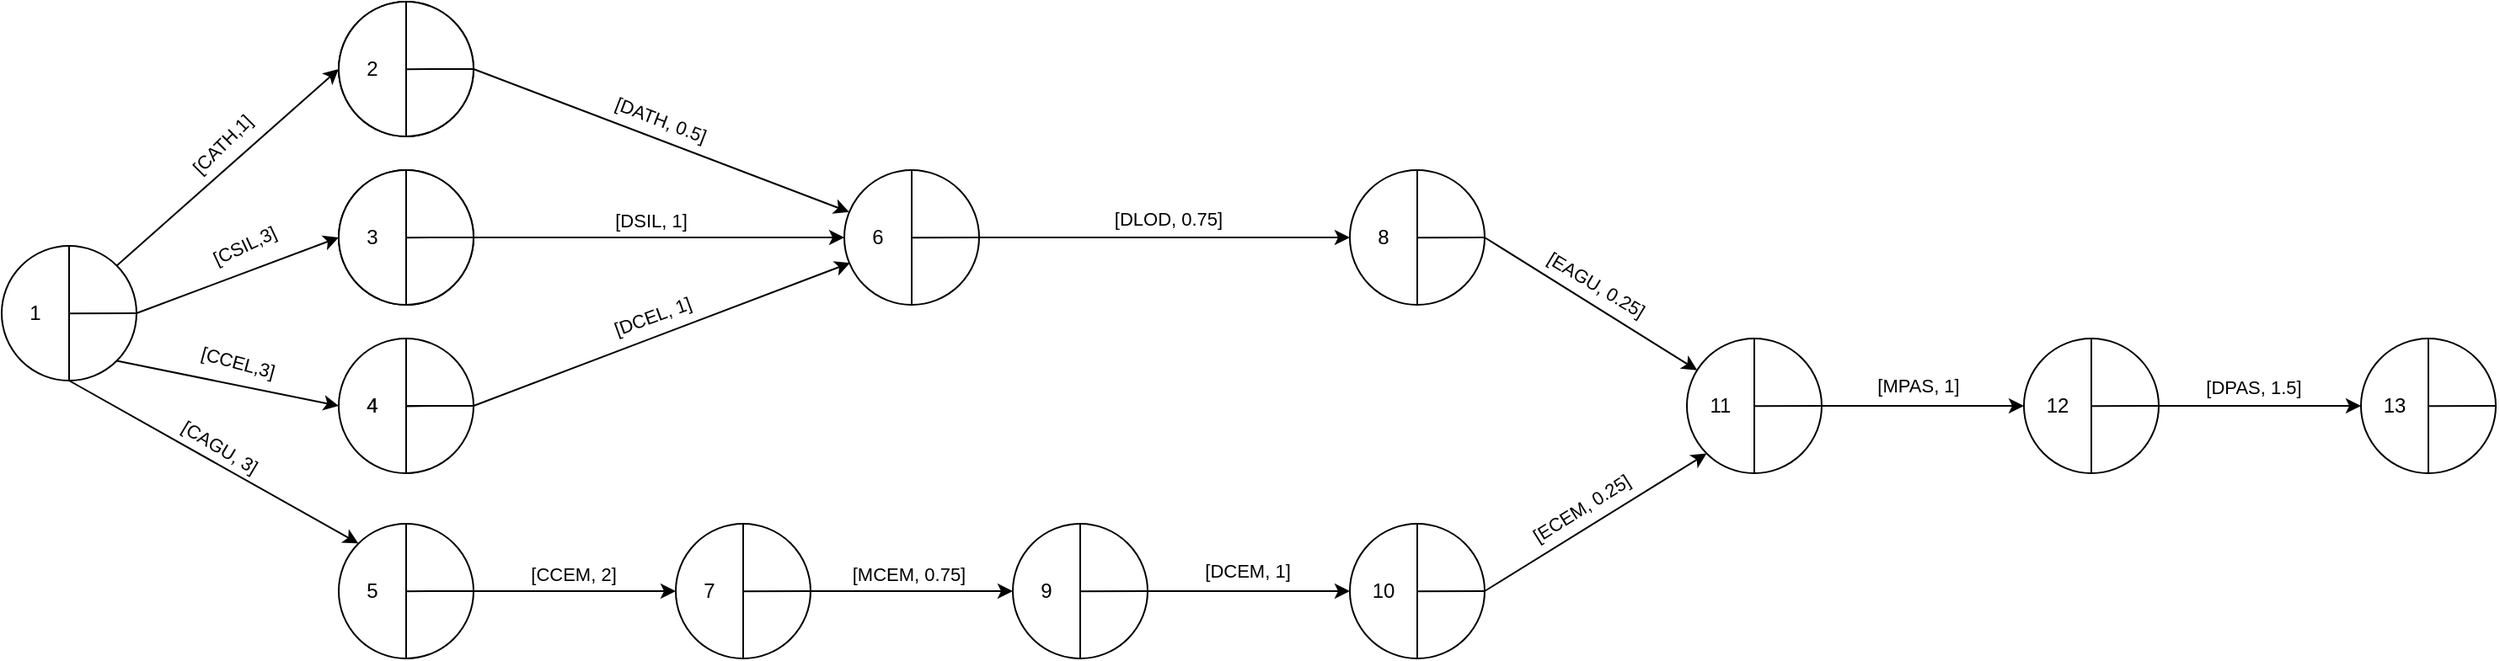 <mxfile version="24.5.3" type="device">
  <diagram name="Página-1" id="ztbEaIJMpb_8b0mS4M1y">
    <mxGraphModel dx="1154" dy="606" grid="1" gridSize="10" guides="1" tooltips="1" connect="1" arrows="1" fold="1" page="1" pageScale="1" pageWidth="1169" pageHeight="827" math="0" shadow="0">
      <root>
        <mxCell id="0" />
        <mxCell id="1" parent="0" />
        <mxCell id="QgQMkPNOTrtYwTF4fqQ_-2" value="" style="group" parent="1" vertex="1" connectable="0">
          <mxGeometry y="185" width="80" height="80" as="geometry" />
        </mxCell>
        <mxCell id="QgQMkPNOTrtYwTF4fqQ_-3" value="" style="shape=lineEllipse;line=vertical;perimeter=ellipsePerimeter;whiteSpace=wrap;html=1;backgroundOutline=1;" parent="QgQMkPNOTrtYwTF4fqQ_-2" vertex="1">
          <mxGeometry width="80" height="80" as="geometry" />
        </mxCell>
        <mxCell id="QgQMkPNOTrtYwTF4fqQ_-4" value="" style="endArrow=none;html=1;rounded=0;exitX=0.492;exitY=0.501;exitDx=0;exitDy=0;exitPerimeter=0;" parent="QgQMkPNOTrtYwTF4fqQ_-2" edge="1">
          <mxGeometry width="50" height="50" relative="1" as="geometry">
            <mxPoint x="40.36" y="40.08" as="sourcePoint" />
            <mxPoint x="80" y="40" as="targetPoint" />
          </mxGeometry>
        </mxCell>
        <mxCell id="QgQMkPNOTrtYwTF4fqQ_-5" value="" style="group" parent="QgQMkPNOTrtYwTF4fqQ_-2" vertex="1" connectable="0">
          <mxGeometry y="10" width="70" height="60" as="geometry" />
        </mxCell>
        <mxCell id="QgQMkPNOTrtYwTF4fqQ_-8" value="1" style="text;html=1;align=center;verticalAlign=middle;whiteSpace=wrap;rounded=0;" parent="QgQMkPNOTrtYwTF4fqQ_-5" vertex="1">
          <mxGeometry y="15" width="40" height="30" as="geometry" />
        </mxCell>
        <mxCell id="QgQMkPNOTrtYwTF4fqQ_-33" value="" style="endArrow=classic;html=1;rounded=0;exitX=1;exitY=0;exitDx=0;exitDy=0;" parent="1" source="QgQMkPNOTrtYwTF4fqQ_-3" edge="1">
          <mxGeometry width="50" height="50" relative="1" as="geometry">
            <mxPoint x="150" y="180" as="sourcePoint" />
            <mxPoint x="200" y="80" as="targetPoint" />
          </mxGeometry>
        </mxCell>
        <mxCell id="QgQMkPNOTrtYwTF4fqQ_-39" value="[CATH,1]" style="edgeLabel;html=1;align=center;verticalAlign=middle;resizable=0;points=[];rotation=-45;" parent="QgQMkPNOTrtYwTF4fqQ_-33" vertex="1" connectable="0">
          <mxGeometry x="-0.025" y="-1" relative="1" as="geometry">
            <mxPoint x="-3" y="-15" as="offset" />
          </mxGeometry>
        </mxCell>
        <mxCell id="QgQMkPNOTrtYwTF4fqQ_-34" value="" style="group" parent="1" vertex="1" connectable="0">
          <mxGeometry x="200" y="40" width="80" height="80" as="geometry" />
        </mxCell>
        <mxCell id="QgQMkPNOTrtYwTF4fqQ_-35" value="" style="shape=lineEllipse;line=vertical;perimeter=ellipsePerimeter;whiteSpace=wrap;html=1;backgroundOutline=1;" parent="QgQMkPNOTrtYwTF4fqQ_-34" vertex="1">
          <mxGeometry width="80" height="80" as="geometry" />
        </mxCell>
        <mxCell id="QgQMkPNOTrtYwTF4fqQ_-36" value="" style="endArrow=none;html=1;rounded=0;exitX=0.492;exitY=0.501;exitDx=0;exitDy=0;exitPerimeter=0;" parent="QgQMkPNOTrtYwTF4fqQ_-34" edge="1">
          <mxGeometry width="50" height="50" relative="1" as="geometry">
            <mxPoint x="40.36" y="40.08" as="sourcePoint" />
            <mxPoint x="80" y="40" as="targetPoint" />
          </mxGeometry>
        </mxCell>
        <mxCell id="QgQMkPNOTrtYwTF4fqQ_-37" value="" style="group" parent="QgQMkPNOTrtYwTF4fqQ_-34" vertex="1" connectable="0">
          <mxGeometry y="10" width="70" height="60" as="geometry" />
        </mxCell>
        <mxCell id="QgQMkPNOTrtYwTF4fqQ_-38" value="2" style="text;html=1;align=center;verticalAlign=middle;whiteSpace=wrap;rounded=0;" parent="QgQMkPNOTrtYwTF4fqQ_-37" vertex="1">
          <mxGeometry y="15" width="40" height="30" as="geometry" />
        </mxCell>
        <mxCell id="QgQMkPNOTrtYwTF4fqQ_-40" value="" style="group" parent="1" vertex="1" connectable="0">
          <mxGeometry x="200" y="140" width="80" height="80" as="geometry" />
        </mxCell>
        <mxCell id="QgQMkPNOTrtYwTF4fqQ_-41" value="" style="shape=lineEllipse;line=vertical;perimeter=ellipsePerimeter;whiteSpace=wrap;html=1;backgroundOutline=1;" parent="QgQMkPNOTrtYwTF4fqQ_-40" vertex="1">
          <mxGeometry width="80" height="80" as="geometry" />
        </mxCell>
        <mxCell id="QgQMkPNOTrtYwTF4fqQ_-42" value="" style="endArrow=none;html=1;rounded=0;exitX=0.492;exitY=0.501;exitDx=0;exitDy=0;exitPerimeter=0;" parent="QgQMkPNOTrtYwTF4fqQ_-40" edge="1">
          <mxGeometry width="50" height="50" relative="1" as="geometry">
            <mxPoint x="40.36" y="40.08" as="sourcePoint" />
            <mxPoint x="80" y="40" as="targetPoint" />
          </mxGeometry>
        </mxCell>
        <mxCell id="QgQMkPNOTrtYwTF4fqQ_-43" value="" style="group" parent="QgQMkPNOTrtYwTF4fqQ_-40" vertex="1" connectable="0">
          <mxGeometry y="10" width="70" height="60" as="geometry" />
        </mxCell>
        <mxCell id="QgQMkPNOTrtYwTF4fqQ_-44" value="3" style="text;html=1;align=center;verticalAlign=middle;whiteSpace=wrap;rounded=0;" parent="QgQMkPNOTrtYwTF4fqQ_-43" vertex="1">
          <mxGeometry y="15" width="40" height="30" as="geometry" />
        </mxCell>
        <mxCell id="QgQMkPNOTrtYwTF4fqQ_-45" value="" style="endArrow=classic;html=1;rounded=0;exitX=1;exitY=0.5;exitDx=0;exitDy=0;entryX=0;entryY=0.5;entryDx=0;entryDy=0;" parent="1" source="QgQMkPNOTrtYwTF4fqQ_-3" target="QgQMkPNOTrtYwTF4fqQ_-44" edge="1">
          <mxGeometry width="50" height="50" relative="1" as="geometry">
            <mxPoint x="150" y="180" as="sourcePoint" />
            <mxPoint x="200" y="130" as="targetPoint" />
          </mxGeometry>
        </mxCell>
        <mxCell id="QgQMkPNOTrtYwTF4fqQ_-46" value="[CSIL,3]" style="edgeLabel;html=1;align=center;verticalAlign=middle;resizable=0;points=[];rotation=-25;" parent="QgQMkPNOTrtYwTF4fqQ_-45" vertex="1" connectable="0">
          <mxGeometry x="-0.033" y="2" relative="1" as="geometry">
            <mxPoint x="6" y="-16" as="offset" />
          </mxGeometry>
        </mxCell>
        <mxCell id="QgQMkPNOTrtYwTF4fqQ_-47" value="" style="group" parent="1" vertex="1" connectable="0">
          <mxGeometry x="200" y="240" width="80" height="80" as="geometry" />
        </mxCell>
        <mxCell id="QgQMkPNOTrtYwTF4fqQ_-48" value="" style="shape=lineEllipse;line=vertical;perimeter=ellipsePerimeter;whiteSpace=wrap;html=1;backgroundOutline=1;" parent="QgQMkPNOTrtYwTF4fqQ_-47" vertex="1">
          <mxGeometry width="80" height="80" as="geometry" />
        </mxCell>
        <mxCell id="QgQMkPNOTrtYwTF4fqQ_-49" value="" style="endArrow=none;html=1;rounded=0;exitX=0.492;exitY=0.501;exitDx=0;exitDy=0;exitPerimeter=0;" parent="QgQMkPNOTrtYwTF4fqQ_-47" edge="1">
          <mxGeometry width="50" height="50" relative="1" as="geometry">
            <mxPoint x="40.36" y="40.08" as="sourcePoint" />
            <mxPoint x="80" y="40" as="targetPoint" />
          </mxGeometry>
        </mxCell>
        <mxCell id="QgQMkPNOTrtYwTF4fqQ_-50" value="" style="group" parent="QgQMkPNOTrtYwTF4fqQ_-47" vertex="1" connectable="0">
          <mxGeometry y="10" width="70" height="60" as="geometry" />
        </mxCell>
        <mxCell id="QgQMkPNOTrtYwTF4fqQ_-51" value="4" style="text;html=1;align=center;verticalAlign=middle;whiteSpace=wrap;rounded=0;" parent="QgQMkPNOTrtYwTF4fqQ_-50" vertex="1">
          <mxGeometry y="15" width="40" height="30" as="geometry" />
        </mxCell>
        <mxCell id="QgQMkPNOTrtYwTF4fqQ_-52" value="" style="endArrow=classic;html=1;rounded=0;exitX=1;exitY=1;exitDx=0;exitDy=0;entryX=0;entryY=0.5;entryDx=0;entryDy=0;" parent="1" source="QgQMkPNOTrtYwTF4fqQ_-3" target="QgQMkPNOTrtYwTF4fqQ_-51" edge="1">
          <mxGeometry width="50" height="50" relative="1" as="geometry">
            <mxPoint x="150" y="240" as="sourcePoint" />
            <mxPoint x="200" y="190" as="targetPoint" />
          </mxGeometry>
        </mxCell>
        <mxCell id="QgQMkPNOTrtYwTF4fqQ_-53" value="[CCEL,3]" style="edgeLabel;html=1;align=center;verticalAlign=middle;resizable=0;points=[];rotation=15;" parent="QgQMkPNOTrtYwTF4fqQ_-52" vertex="1" connectable="0">
          <mxGeometry x="0.127" y="1" relative="1" as="geometry">
            <mxPoint x="-3" y="-14" as="offset" />
          </mxGeometry>
        </mxCell>
        <mxCell id="QgQMkPNOTrtYwTF4fqQ_-60" value="" style="group" parent="1" vertex="1" connectable="0">
          <mxGeometry x="200" y="350" width="80" height="80" as="geometry" />
        </mxCell>
        <mxCell id="QgQMkPNOTrtYwTF4fqQ_-61" value="" style="shape=lineEllipse;line=vertical;perimeter=ellipsePerimeter;whiteSpace=wrap;html=1;backgroundOutline=1;" parent="QgQMkPNOTrtYwTF4fqQ_-60" vertex="1">
          <mxGeometry width="80" height="80" as="geometry" />
        </mxCell>
        <mxCell id="QgQMkPNOTrtYwTF4fqQ_-62" value="" style="endArrow=none;html=1;rounded=0;exitX=0.492;exitY=0.501;exitDx=0;exitDy=0;exitPerimeter=0;" parent="QgQMkPNOTrtYwTF4fqQ_-60" edge="1">
          <mxGeometry width="50" height="50" relative="1" as="geometry">
            <mxPoint x="40.36" y="40.08" as="sourcePoint" />
            <mxPoint x="80" y="40" as="targetPoint" />
          </mxGeometry>
        </mxCell>
        <mxCell id="QgQMkPNOTrtYwTF4fqQ_-63" value="" style="group" parent="QgQMkPNOTrtYwTF4fqQ_-60" vertex="1" connectable="0">
          <mxGeometry y="10" width="70" height="60" as="geometry" />
        </mxCell>
        <mxCell id="QgQMkPNOTrtYwTF4fqQ_-64" value="5" style="text;html=1;align=center;verticalAlign=middle;whiteSpace=wrap;rounded=0;" parent="QgQMkPNOTrtYwTF4fqQ_-63" vertex="1">
          <mxGeometry y="15" width="40" height="30" as="geometry" />
        </mxCell>
        <mxCell id="QgQMkPNOTrtYwTF4fqQ_-65" value="" style="endArrow=classic;html=1;rounded=0;exitX=0.5;exitY=1;exitDx=0;exitDy=0;entryX=0;entryY=0;entryDx=0;entryDy=0;" parent="1" source="QgQMkPNOTrtYwTF4fqQ_-3" target="QgQMkPNOTrtYwTF4fqQ_-61" edge="1">
          <mxGeometry width="50" height="50" relative="1" as="geometry">
            <mxPoint x="390" y="390" as="sourcePoint" />
            <mxPoint x="440" y="340" as="targetPoint" />
          </mxGeometry>
        </mxCell>
        <mxCell id="QgQMkPNOTrtYwTF4fqQ_-66" value="[CAGU, 3]" style="edgeLabel;html=1;align=center;verticalAlign=middle;resizable=0;points=[];rotation=31;" parent="QgQMkPNOTrtYwTF4fqQ_-65" vertex="1" connectable="0">
          <mxGeometry x="-0.13" relative="1" as="geometry">
            <mxPoint x="14" y="-3" as="offset" />
          </mxGeometry>
        </mxCell>
        <mxCell id="h3vyyUVWs3sO6inEHpiN-8" value="" style="group" parent="1" vertex="1" connectable="0">
          <mxGeometry x="200" y="40" width="80" height="80" as="geometry" />
        </mxCell>
        <mxCell id="h3vyyUVWs3sO6inEHpiN-9" value="" style="shape=lineEllipse;line=vertical;perimeter=ellipsePerimeter;whiteSpace=wrap;html=1;backgroundOutline=1;" parent="h3vyyUVWs3sO6inEHpiN-8" vertex="1">
          <mxGeometry width="80" height="80" as="geometry" />
        </mxCell>
        <mxCell id="h3vyyUVWs3sO6inEHpiN-10" value="" style="endArrow=none;html=1;rounded=0;exitX=0.492;exitY=0.501;exitDx=0;exitDy=0;exitPerimeter=0;" parent="h3vyyUVWs3sO6inEHpiN-8" edge="1">
          <mxGeometry width="50" height="50" relative="1" as="geometry">
            <mxPoint x="40.36" y="40.08" as="sourcePoint" />
            <mxPoint x="80" y="40" as="targetPoint" />
          </mxGeometry>
        </mxCell>
        <mxCell id="h3vyyUVWs3sO6inEHpiN-11" value="" style="group" parent="h3vyyUVWs3sO6inEHpiN-8" vertex="1" connectable="0">
          <mxGeometry y="10" width="70" height="60" as="geometry" />
        </mxCell>
        <mxCell id="h3vyyUVWs3sO6inEHpiN-12" value="2" style="text;html=1;align=center;verticalAlign=middle;whiteSpace=wrap;rounded=0;" parent="h3vyyUVWs3sO6inEHpiN-11" vertex="1">
          <mxGeometry y="15" width="40" height="30" as="geometry" />
        </mxCell>
        <mxCell id="h3vyyUVWs3sO6inEHpiN-13" value="" style="group" parent="1" vertex="1" connectable="0">
          <mxGeometry x="200" y="140" width="80" height="80" as="geometry" />
        </mxCell>
        <mxCell id="h3vyyUVWs3sO6inEHpiN-14" value="" style="shape=lineEllipse;line=vertical;perimeter=ellipsePerimeter;whiteSpace=wrap;html=1;backgroundOutline=1;" parent="h3vyyUVWs3sO6inEHpiN-13" vertex="1">
          <mxGeometry width="80" height="80" as="geometry" />
        </mxCell>
        <mxCell id="h3vyyUVWs3sO6inEHpiN-15" value="" style="endArrow=none;html=1;rounded=0;exitX=0.492;exitY=0.501;exitDx=0;exitDy=0;exitPerimeter=0;" parent="h3vyyUVWs3sO6inEHpiN-13" edge="1">
          <mxGeometry width="50" height="50" relative="1" as="geometry">
            <mxPoint x="40.36" y="40.08" as="sourcePoint" />
            <mxPoint x="80" y="40" as="targetPoint" />
          </mxGeometry>
        </mxCell>
        <mxCell id="h3vyyUVWs3sO6inEHpiN-16" value="" style="group" parent="h3vyyUVWs3sO6inEHpiN-13" vertex="1" connectable="0">
          <mxGeometry y="10" width="70" height="60" as="geometry" />
        </mxCell>
        <mxCell id="h3vyyUVWs3sO6inEHpiN-17" value="3" style="text;html=1;align=center;verticalAlign=middle;whiteSpace=wrap;rounded=0;" parent="h3vyyUVWs3sO6inEHpiN-16" vertex="1">
          <mxGeometry y="15" width="40" height="30" as="geometry" />
        </mxCell>
        <mxCell id="h3vyyUVWs3sO6inEHpiN-20" value="" style="endArrow=none;html=1;rounded=0;exitX=0.492;exitY=0.501;exitDx=0;exitDy=0;exitPerimeter=0;" parent="1" edge="1">
          <mxGeometry width="50" height="50" relative="1" as="geometry">
            <mxPoint x="240.36" y="280.08" as="sourcePoint" />
            <mxPoint x="280" y="280" as="targetPoint" />
          </mxGeometry>
        </mxCell>
        <mxCell id="h3vyyUVWs3sO6inEHpiN-21" value="4" style="text;html=1;align=center;verticalAlign=middle;whiteSpace=wrap;rounded=0;" parent="1" vertex="1">
          <mxGeometry x="200" y="265" width="40" height="30" as="geometry" />
        </mxCell>
        <mxCell id="h3vyyUVWs3sO6inEHpiN-31" value="" style="endArrow=classic;html=1;rounded=0;entryX=0;entryY=0.5;entryDx=0;entryDy=0;exitX=1;exitY=0.5;exitDx=0;exitDy=0;" parent="1" source="h3vyyUVWs3sO6inEHpiN-14" target="h3vyyUVWs3sO6inEHpiN-74" edge="1">
          <mxGeometry width="50" height="50" relative="1" as="geometry">
            <mxPoint x="310" y="200" as="sourcePoint" />
            <mxPoint x="430.0" y="180" as="targetPoint" />
          </mxGeometry>
        </mxCell>
        <mxCell id="h3vyyUVWs3sO6inEHpiN-32" value="[DSIL, 1]" style="edgeLabel;html=1;align=center;verticalAlign=middle;resizable=0;points=[];rotation=0;" parent="h3vyyUVWs3sO6inEHpiN-31" vertex="1" connectable="0">
          <mxGeometry x="-0.033" y="2" relative="1" as="geometry">
            <mxPoint x="-2" y="-8" as="offset" />
          </mxGeometry>
        </mxCell>
        <mxCell id="h3vyyUVWs3sO6inEHpiN-42" value="" style="endArrow=classic;html=1;rounded=0;exitX=1;exitY=0.5;exitDx=0;exitDy=0;entryX=0.043;entryY=0.689;entryDx=0;entryDy=0;entryPerimeter=0;" parent="1" source="QgQMkPNOTrtYwTF4fqQ_-48" target="h3vyyUVWs3sO6inEHpiN-71" edge="1">
          <mxGeometry width="50" height="50" relative="1" as="geometry">
            <mxPoint x="280" y="280" as="sourcePoint" />
            <mxPoint x="430" y="280" as="targetPoint" />
          </mxGeometry>
        </mxCell>
        <mxCell id="h3vyyUVWs3sO6inEHpiN-43" value="[DCEL, 1]" style="edgeLabel;html=1;align=center;verticalAlign=middle;resizable=0;points=[];rotation=-20;" parent="h3vyyUVWs3sO6inEHpiN-42" vertex="1" connectable="0">
          <mxGeometry x="-0.033" y="2" relative="1" as="geometry">
            <mxPoint x="-2" y="-10" as="offset" />
          </mxGeometry>
        </mxCell>
        <mxCell id="h3vyyUVWs3sO6inEHpiN-51" value="" style="endArrow=classic;html=1;rounded=0;exitX=1;exitY=0.5;exitDx=0;exitDy=0;entryX=0.036;entryY=0.311;entryDx=0;entryDy=0;entryPerimeter=0;" parent="1" source="h3vyyUVWs3sO6inEHpiN-9" target="h3vyyUVWs3sO6inEHpiN-71" edge="1">
          <mxGeometry width="50" height="50" relative="1" as="geometry">
            <mxPoint x="290" y="90" as="sourcePoint" />
            <mxPoint x="430.0" y="80" as="targetPoint" />
          </mxGeometry>
        </mxCell>
        <mxCell id="h3vyyUVWs3sO6inEHpiN-52" value="[DATH, 0.5]" style="edgeLabel;html=1;align=center;verticalAlign=middle;resizable=0;points=[];rotation=21;" parent="h3vyyUVWs3sO6inEHpiN-51" vertex="1" connectable="0">
          <mxGeometry x="-0.033" y="2" relative="1" as="geometry">
            <mxPoint x="2" y="-10" as="offset" />
          </mxGeometry>
        </mxCell>
        <mxCell id="h3vyyUVWs3sO6inEHpiN-63" value="" style="group" parent="1" vertex="1" connectable="0">
          <mxGeometry x="400" y="350" width="80" height="80" as="geometry" />
        </mxCell>
        <mxCell id="h3vyyUVWs3sO6inEHpiN-64" value="" style="shape=lineEllipse;line=vertical;perimeter=ellipsePerimeter;whiteSpace=wrap;html=1;backgroundOutline=1;" parent="h3vyyUVWs3sO6inEHpiN-63" vertex="1">
          <mxGeometry width="80" height="80" as="geometry" />
        </mxCell>
        <mxCell id="h3vyyUVWs3sO6inEHpiN-65" value="" style="endArrow=none;html=1;rounded=0;exitX=0.492;exitY=0.501;exitDx=0;exitDy=0;exitPerimeter=0;" parent="h3vyyUVWs3sO6inEHpiN-63" edge="1">
          <mxGeometry width="50" height="50" relative="1" as="geometry">
            <mxPoint x="40.36" y="40.08" as="sourcePoint" />
            <mxPoint x="80" y="40" as="targetPoint" />
          </mxGeometry>
        </mxCell>
        <mxCell id="h3vyyUVWs3sO6inEHpiN-66" value="" style="group" parent="h3vyyUVWs3sO6inEHpiN-63" vertex="1" connectable="0">
          <mxGeometry y="10" width="70" height="60" as="geometry" />
        </mxCell>
        <mxCell id="h3vyyUVWs3sO6inEHpiN-67" value="7" style="text;html=1;align=center;verticalAlign=middle;whiteSpace=wrap;rounded=0;" parent="h3vyyUVWs3sO6inEHpiN-66" vertex="1">
          <mxGeometry y="15" width="40" height="30" as="geometry" />
        </mxCell>
        <mxCell id="h3vyyUVWs3sO6inEHpiN-68" value="" style="endArrow=classic;html=1;rounded=0;entryX=0;entryY=0.5;entryDx=0;entryDy=0;exitX=1;exitY=0.5;exitDx=0;exitDy=0;" parent="1" source="QgQMkPNOTrtYwTF4fqQ_-61" target="h3vyyUVWs3sO6inEHpiN-67" edge="1">
          <mxGeometry width="50" height="50" relative="1" as="geometry">
            <mxPoint x="280" y="390" as="sourcePoint" />
            <mxPoint x="420" y="390" as="targetPoint" />
          </mxGeometry>
        </mxCell>
        <mxCell id="h3vyyUVWs3sO6inEHpiN-69" value="[CCEM, 2]" style="edgeLabel;html=1;align=center;verticalAlign=middle;resizable=0;points=[];rotation=0;" parent="h3vyyUVWs3sO6inEHpiN-68" vertex="1" connectable="0">
          <mxGeometry x="-0.033" y="2" relative="1" as="geometry">
            <mxPoint x="1" y="-8" as="offset" />
          </mxGeometry>
        </mxCell>
        <mxCell id="h3vyyUVWs3sO6inEHpiN-70" value="" style="group" parent="1" vertex="1" connectable="0">
          <mxGeometry x="500" y="140" width="80" height="80" as="geometry" />
        </mxCell>
        <mxCell id="h3vyyUVWs3sO6inEHpiN-71" value="" style="shape=lineEllipse;line=vertical;perimeter=ellipsePerimeter;whiteSpace=wrap;html=1;backgroundOutline=1;" parent="h3vyyUVWs3sO6inEHpiN-70" vertex="1">
          <mxGeometry width="80" height="80" as="geometry" />
        </mxCell>
        <mxCell id="h3vyyUVWs3sO6inEHpiN-72" value="" style="endArrow=none;html=1;rounded=0;exitX=0.492;exitY=0.501;exitDx=0;exitDy=0;exitPerimeter=0;" parent="h3vyyUVWs3sO6inEHpiN-70" edge="1">
          <mxGeometry width="50" height="50" relative="1" as="geometry">
            <mxPoint x="40.36" y="40.08" as="sourcePoint" />
            <mxPoint x="80" y="40" as="targetPoint" />
          </mxGeometry>
        </mxCell>
        <mxCell id="h3vyyUVWs3sO6inEHpiN-73" value="" style="group" parent="h3vyyUVWs3sO6inEHpiN-70" vertex="1" connectable="0">
          <mxGeometry y="10" width="70" height="60" as="geometry" />
        </mxCell>
        <mxCell id="h3vyyUVWs3sO6inEHpiN-74" value="6" style="text;html=1;align=center;verticalAlign=middle;whiteSpace=wrap;rounded=0;" parent="h3vyyUVWs3sO6inEHpiN-73" vertex="1">
          <mxGeometry y="15" width="40" height="30" as="geometry" />
        </mxCell>
        <mxCell id="h3vyyUVWs3sO6inEHpiN-81" value="" style="group" parent="1" vertex="1" connectable="0">
          <mxGeometry x="800" y="140" width="80" height="80" as="geometry" />
        </mxCell>
        <mxCell id="h3vyyUVWs3sO6inEHpiN-82" value="" style="shape=lineEllipse;line=vertical;perimeter=ellipsePerimeter;whiteSpace=wrap;html=1;backgroundOutline=1;" parent="h3vyyUVWs3sO6inEHpiN-81" vertex="1">
          <mxGeometry width="80" height="80" as="geometry" />
        </mxCell>
        <mxCell id="h3vyyUVWs3sO6inEHpiN-83" value="" style="endArrow=none;html=1;rounded=0;exitX=0.492;exitY=0.501;exitDx=0;exitDy=0;exitPerimeter=0;" parent="h3vyyUVWs3sO6inEHpiN-81" edge="1">
          <mxGeometry width="50" height="50" relative="1" as="geometry">
            <mxPoint x="40.36" y="40.08" as="sourcePoint" />
            <mxPoint x="80" y="40" as="targetPoint" />
          </mxGeometry>
        </mxCell>
        <mxCell id="h3vyyUVWs3sO6inEHpiN-84" value="" style="group" parent="h3vyyUVWs3sO6inEHpiN-81" vertex="1" connectable="0">
          <mxGeometry y="10" width="70" height="60" as="geometry" />
        </mxCell>
        <mxCell id="h3vyyUVWs3sO6inEHpiN-85" value="8" style="text;html=1;align=center;verticalAlign=middle;whiteSpace=wrap;rounded=0;" parent="h3vyyUVWs3sO6inEHpiN-84" vertex="1">
          <mxGeometry y="15" width="40" height="30" as="geometry" />
        </mxCell>
        <mxCell id="h3vyyUVWs3sO6inEHpiN-87" value="" style="endArrow=classic;html=1;rounded=0;exitX=1;exitY=0.5;exitDx=0;exitDy=0;" parent="1" source="h3vyyUVWs3sO6inEHpiN-71" target="h3vyyUVWs3sO6inEHpiN-82" edge="1">
          <mxGeometry width="50" height="50" relative="1" as="geometry">
            <mxPoint x="570" y="80" as="sourcePoint" />
            <mxPoint x="810" y="190" as="targetPoint" />
          </mxGeometry>
        </mxCell>
        <mxCell id="h3vyyUVWs3sO6inEHpiN-88" value="[DLOD, 0.75]" style="edgeLabel;html=1;align=center;verticalAlign=middle;resizable=0;points=[];rotation=0;" parent="h3vyyUVWs3sO6inEHpiN-87" vertex="1" connectable="0">
          <mxGeometry x="-0.033" y="2" relative="1" as="geometry">
            <mxPoint x="5" y="-9" as="offset" />
          </mxGeometry>
        </mxCell>
        <mxCell id="h3vyyUVWs3sO6inEHpiN-94" value="" style="group" parent="1" vertex="1" connectable="0">
          <mxGeometry x="600" y="350" width="80" height="80" as="geometry" />
        </mxCell>
        <mxCell id="h3vyyUVWs3sO6inEHpiN-95" value="" style="shape=lineEllipse;line=vertical;perimeter=ellipsePerimeter;whiteSpace=wrap;html=1;backgroundOutline=1;" parent="h3vyyUVWs3sO6inEHpiN-94" vertex="1">
          <mxGeometry width="80" height="80" as="geometry" />
        </mxCell>
        <mxCell id="h3vyyUVWs3sO6inEHpiN-96" value="" style="endArrow=none;html=1;rounded=0;exitX=0.492;exitY=0.501;exitDx=0;exitDy=0;exitPerimeter=0;" parent="h3vyyUVWs3sO6inEHpiN-94" edge="1">
          <mxGeometry width="50" height="50" relative="1" as="geometry">
            <mxPoint x="40.36" y="40.08" as="sourcePoint" />
            <mxPoint x="80" y="40" as="targetPoint" />
          </mxGeometry>
        </mxCell>
        <mxCell id="h3vyyUVWs3sO6inEHpiN-97" value="" style="group" parent="h3vyyUVWs3sO6inEHpiN-94" vertex="1" connectable="0">
          <mxGeometry y="10" width="70" height="60" as="geometry" />
        </mxCell>
        <mxCell id="h3vyyUVWs3sO6inEHpiN-98" value="9" style="text;html=1;align=center;verticalAlign=middle;whiteSpace=wrap;rounded=0;" parent="h3vyyUVWs3sO6inEHpiN-97" vertex="1">
          <mxGeometry y="15" width="40" height="30" as="geometry" />
        </mxCell>
        <mxCell id="h3vyyUVWs3sO6inEHpiN-100" value="" style="endArrow=classic;html=1;rounded=0;exitX=1;exitY=0.5;exitDx=0;exitDy=0;" parent="1" source="h3vyyUVWs3sO6inEHpiN-82" target="h3vyyUVWs3sO6inEHpiN-128" edge="1">
          <mxGeometry width="50" height="50" relative="1" as="geometry">
            <mxPoint x="560" y="190" as="sourcePoint" />
            <mxPoint x="810" y="100" as="targetPoint" />
          </mxGeometry>
        </mxCell>
        <mxCell id="h3vyyUVWs3sO6inEHpiN-101" value="[EAGU, 0.25]" style="edgeLabel;html=1;align=center;verticalAlign=middle;resizable=0;points=[];rotation=31;" parent="h3vyyUVWs3sO6inEHpiN-100" vertex="1" connectable="0">
          <mxGeometry x="-0.033" y="2" relative="1" as="geometry">
            <mxPoint x="4" y="-9" as="offset" />
          </mxGeometry>
        </mxCell>
        <mxCell id="h3vyyUVWs3sO6inEHpiN-112" value="" style="endArrow=classic;html=1;rounded=0;exitX=1;exitY=0.5;exitDx=0;exitDy=0;" parent="1" source="h3vyyUVWs3sO6inEHpiN-64" target="h3vyyUVWs3sO6inEHpiN-95" edge="1">
          <mxGeometry width="50" height="50" relative="1" as="geometry">
            <mxPoint x="560" y="190" as="sourcePoint" />
            <mxPoint x="850.0" y="390.0" as="targetPoint" />
          </mxGeometry>
        </mxCell>
        <mxCell id="h3vyyUVWs3sO6inEHpiN-113" value="[MCEM, 0.75]" style="edgeLabel;html=1;align=center;verticalAlign=middle;resizable=0;points=[];rotation=0;" parent="h3vyyUVWs3sO6inEHpiN-112" vertex="1" connectable="0">
          <mxGeometry x="-0.033" y="2" relative="1" as="geometry">
            <mxPoint y="-8" as="offset" />
          </mxGeometry>
        </mxCell>
        <mxCell id="h3vyyUVWs3sO6inEHpiN-115" value="" style="group" parent="1" vertex="1" connectable="0">
          <mxGeometry x="800" y="350" width="80" height="80" as="geometry" />
        </mxCell>
        <mxCell id="h3vyyUVWs3sO6inEHpiN-116" value="" style="shape=lineEllipse;line=vertical;perimeter=ellipsePerimeter;whiteSpace=wrap;html=1;backgroundOutline=1;" parent="h3vyyUVWs3sO6inEHpiN-115" vertex="1">
          <mxGeometry width="80" height="80" as="geometry" />
        </mxCell>
        <mxCell id="h3vyyUVWs3sO6inEHpiN-117" value="" style="endArrow=none;html=1;rounded=0;exitX=0.492;exitY=0.501;exitDx=0;exitDy=0;exitPerimeter=0;" parent="h3vyyUVWs3sO6inEHpiN-115" edge="1">
          <mxGeometry width="50" height="50" relative="1" as="geometry">
            <mxPoint x="40.36" y="40.08" as="sourcePoint" />
            <mxPoint x="80" y="40" as="targetPoint" />
          </mxGeometry>
        </mxCell>
        <mxCell id="h3vyyUVWs3sO6inEHpiN-118" value="" style="group" parent="h3vyyUVWs3sO6inEHpiN-115" vertex="1" connectable="0">
          <mxGeometry y="10" width="70" height="60" as="geometry" />
        </mxCell>
        <mxCell id="h3vyyUVWs3sO6inEHpiN-119" value="10" style="text;html=1;align=center;verticalAlign=middle;whiteSpace=wrap;rounded=0;" parent="h3vyyUVWs3sO6inEHpiN-118" vertex="1">
          <mxGeometry y="15" width="40" height="30" as="geometry" />
        </mxCell>
        <mxCell id="h3vyyUVWs3sO6inEHpiN-120" value="" style="endArrow=classic;html=1;rounded=0;exitX=1;exitY=0.5;exitDx=0;exitDy=0;" parent="1" source="h3vyyUVWs3sO6inEHpiN-95" target="h3vyyUVWs3sO6inEHpiN-116" edge="1">
          <mxGeometry width="50" height="50" relative="1" as="geometry">
            <mxPoint x="740" y="190" as="sourcePoint" />
            <mxPoint x="820" y="110" as="targetPoint" />
          </mxGeometry>
        </mxCell>
        <mxCell id="h3vyyUVWs3sO6inEHpiN-121" value="[DCEM, 1]" style="edgeLabel;html=1;align=center;verticalAlign=middle;resizable=0;points=[];rotation=0;" parent="h3vyyUVWs3sO6inEHpiN-120" vertex="1" connectable="0">
          <mxGeometry x="-0.033" y="2" relative="1" as="geometry">
            <mxPoint x="1" y="-10" as="offset" />
          </mxGeometry>
        </mxCell>
        <mxCell id="h3vyyUVWs3sO6inEHpiN-127" value="" style="group" parent="1" vertex="1" connectable="0">
          <mxGeometry x="1000" y="240" width="80" height="80" as="geometry" />
        </mxCell>
        <mxCell id="h3vyyUVWs3sO6inEHpiN-128" value="" style="shape=lineEllipse;line=vertical;perimeter=ellipsePerimeter;whiteSpace=wrap;html=1;backgroundOutline=1;" parent="h3vyyUVWs3sO6inEHpiN-127" vertex="1">
          <mxGeometry width="80" height="80" as="geometry" />
        </mxCell>
        <mxCell id="h3vyyUVWs3sO6inEHpiN-129" value="" style="endArrow=none;html=1;rounded=0;exitX=0.492;exitY=0.501;exitDx=0;exitDy=0;exitPerimeter=0;" parent="h3vyyUVWs3sO6inEHpiN-127" edge="1">
          <mxGeometry width="50" height="50" relative="1" as="geometry">
            <mxPoint x="40.36" y="40.08" as="sourcePoint" />
            <mxPoint x="80" y="40" as="targetPoint" />
          </mxGeometry>
        </mxCell>
        <mxCell id="h3vyyUVWs3sO6inEHpiN-130" value="" style="group" parent="h3vyyUVWs3sO6inEHpiN-127" vertex="1" connectable="0">
          <mxGeometry y="10" width="70" height="60" as="geometry" />
        </mxCell>
        <mxCell id="h3vyyUVWs3sO6inEHpiN-131" value="11" style="text;html=1;align=center;verticalAlign=middle;whiteSpace=wrap;rounded=0;" parent="h3vyyUVWs3sO6inEHpiN-130" vertex="1">
          <mxGeometry y="15" width="40" height="30" as="geometry" />
        </mxCell>
        <mxCell id="h3vyyUVWs3sO6inEHpiN-137" value="" style="endArrow=classic;html=1;rounded=0;exitX=1;exitY=0.5;exitDx=0;exitDy=0;entryX=0;entryY=1;entryDx=0;entryDy=0;" parent="1" source="h3vyyUVWs3sO6inEHpiN-116" target="h3vyyUVWs3sO6inEHpiN-128" edge="1">
          <mxGeometry width="50" height="50" relative="1" as="geometry">
            <mxPoint x="780" y="383" as="sourcePoint" />
            <mxPoint x="1000" y="320" as="targetPoint" />
          </mxGeometry>
        </mxCell>
        <mxCell id="h3vyyUVWs3sO6inEHpiN-138" value="[ECEM, 0.25]" style="edgeLabel;html=1;align=center;verticalAlign=middle;resizable=0;points=[];rotation=-32;" parent="h3vyyUVWs3sO6inEHpiN-137" vertex="1" connectable="0">
          <mxGeometry x="-0.033" y="2" relative="1" as="geometry">
            <mxPoint x="-6" y="-8" as="offset" />
          </mxGeometry>
        </mxCell>
        <mxCell id="h3vyyUVWs3sO6inEHpiN-141" value="" style="group" parent="1" vertex="1" connectable="0">
          <mxGeometry x="1200" y="240" width="80" height="80" as="geometry" />
        </mxCell>
        <mxCell id="h3vyyUVWs3sO6inEHpiN-142" value="" style="shape=lineEllipse;line=vertical;perimeter=ellipsePerimeter;whiteSpace=wrap;html=1;backgroundOutline=1;" parent="h3vyyUVWs3sO6inEHpiN-141" vertex="1">
          <mxGeometry width="80" height="80" as="geometry" />
        </mxCell>
        <mxCell id="h3vyyUVWs3sO6inEHpiN-143" value="" style="endArrow=none;html=1;rounded=0;exitX=0.492;exitY=0.501;exitDx=0;exitDy=0;exitPerimeter=0;" parent="h3vyyUVWs3sO6inEHpiN-141" edge="1">
          <mxGeometry width="50" height="50" relative="1" as="geometry">
            <mxPoint x="40.36" y="40.08" as="sourcePoint" />
            <mxPoint x="80" y="40" as="targetPoint" />
          </mxGeometry>
        </mxCell>
        <mxCell id="h3vyyUVWs3sO6inEHpiN-144" value="" style="group" parent="h3vyyUVWs3sO6inEHpiN-141" vertex="1" connectable="0">
          <mxGeometry y="10" width="70" height="60" as="geometry" />
        </mxCell>
        <mxCell id="h3vyyUVWs3sO6inEHpiN-145" value="12" style="text;html=1;align=center;verticalAlign=middle;whiteSpace=wrap;rounded=0;" parent="h3vyyUVWs3sO6inEHpiN-144" vertex="1">
          <mxGeometry y="15" width="40" height="30" as="geometry" />
        </mxCell>
        <mxCell id="h3vyyUVWs3sO6inEHpiN-146" value="" style="endArrow=classic;html=1;rounded=0;exitX=1;exitY=0.5;exitDx=0;exitDy=0;" parent="1" source="h3vyyUVWs3sO6inEHpiN-128" target="h3vyyUVWs3sO6inEHpiN-142" edge="1">
          <mxGeometry width="50" height="50" relative="1" as="geometry">
            <mxPoint x="740" y="190" as="sourcePoint" />
            <mxPoint x="1010" y="164" as="targetPoint" />
          </mxGeometry>
        </mxCell>
        <mxCell id="h3vyyUVWs3sO6inEHpiN-147" value="[MPAS, 1]" style="edgeLabel;html=1;align=center;verticalAlign=middle;resizable=0;points=[];rotation=0;" parent="h3vyyUVWs3sO6inEHpiN-146" vertex="1" connectable="0">
          <mxGeometry x="-0.033" y="2" relative="1" as="geometry">
            <mxPoint x="-1" y="-10" as="offset" />
          </mxGeometry>
        </mxCell>
        <mxCell id="h3vyyUVWs3sO6inEHpiN-152" value="" style="group" parent="1" vertex="1" connectable="0">
          <mxGeometry x="1400" y="240" width="80" height="80" as="geometry" />
        </mxCell>
        <mxCell id="h3vyyUVWs3sO6inEHpiN-153" value="" style="shape=lineEllipse;line=vertical;perimeter=ellipsePerimeter;whiteSpace=wrap;html=1;backgroundOutline=1;" parent="h3vyyUVWs3sO6inEHpiN-152" vertex="1">
          <mxGeometry width="80" height="80" as="geometry" />
        </mxCell>
        <mxCell id="h3vyyUVWs3sO6inEHpiN-154" value="" style="endArrow=none;html=1;rounded=0;exitX=0.492;exitY=0.501;exitDx=0;exitDy=0;exitPerimeter=0;" parent="h3vyyUVWs3sO6inEHpiN-152" edge="1">
          <mxGeometry width="50" height="50" relative="1" as="geometry">
            <mxPoint x="40.36" y="40.08" as="sourcePoint" />
            <mxPoint x="80" y="40" as="targetPoint" />
          </mxGeometry>
        </mxCell>
        <mxCell id="h3vyyUVWs3sO6inEHpiN-155" value="" style="group" parent="h3vyyUVWs3sO6inEHpiN-152" vertex="1" connectable="0">
          <mxGeometry y="10" width="70" height="60" as="geometry" />
        </mxCell>
        <mxCell id="h3vyyUVWs3sO6inEHpiN-156" value="13" style="text;html=1;align=center;verticalAlign=middle;whiteSpace=wrap;rounded=0;" parent="h3vyyUVWs3sO6inEHpiN-155" vertex="1">
          <mxGeometry y="15" width="40" height="30" as="geometry" />
        </mxCell>
        <mxCell id="h3vyyUVWs3sO6inEHpiN-162" value="" style="endArrow=classic;html=1;rounded=0;exitX=1;exitY=0.5;exitDx=0;exitDy=0;" parent="1" source="h3vyyUVWs3sO6inEHpiN-142" target="h3vyyUVWs3sO6inEHpiN-153" edge="1">
          <mxGeometry width="50" height="50" relative="1" as="geometry">
            <mxPoint x="1270" y="150" as="sourcePoint" />
            <mxPoint x="1200" y="160" as="targetPoint" />
          </mxGeometry>
        </mxCell>
        <mxCell id="h3vyyUVWs3sO6inEHpiN-163" value="[DPAS, 1.5]" style="edgeLabel;html=1;align=center;verticalAlign=middle;resizable=0;points=[];rotation=0;" parent="h3vyyUVWs3sO6inEHpiN-162" vertex="1" connectable="0">
          <mxGeometry x="-0.033" y="2" relative="1" as="geometry">
            <mxPoint x="-2" y="-9" as="offset" />
          </mxGeometry>
        </mxCell>
      </root>
    </mxGraphModel>
  </diagram>
</mxfile>

